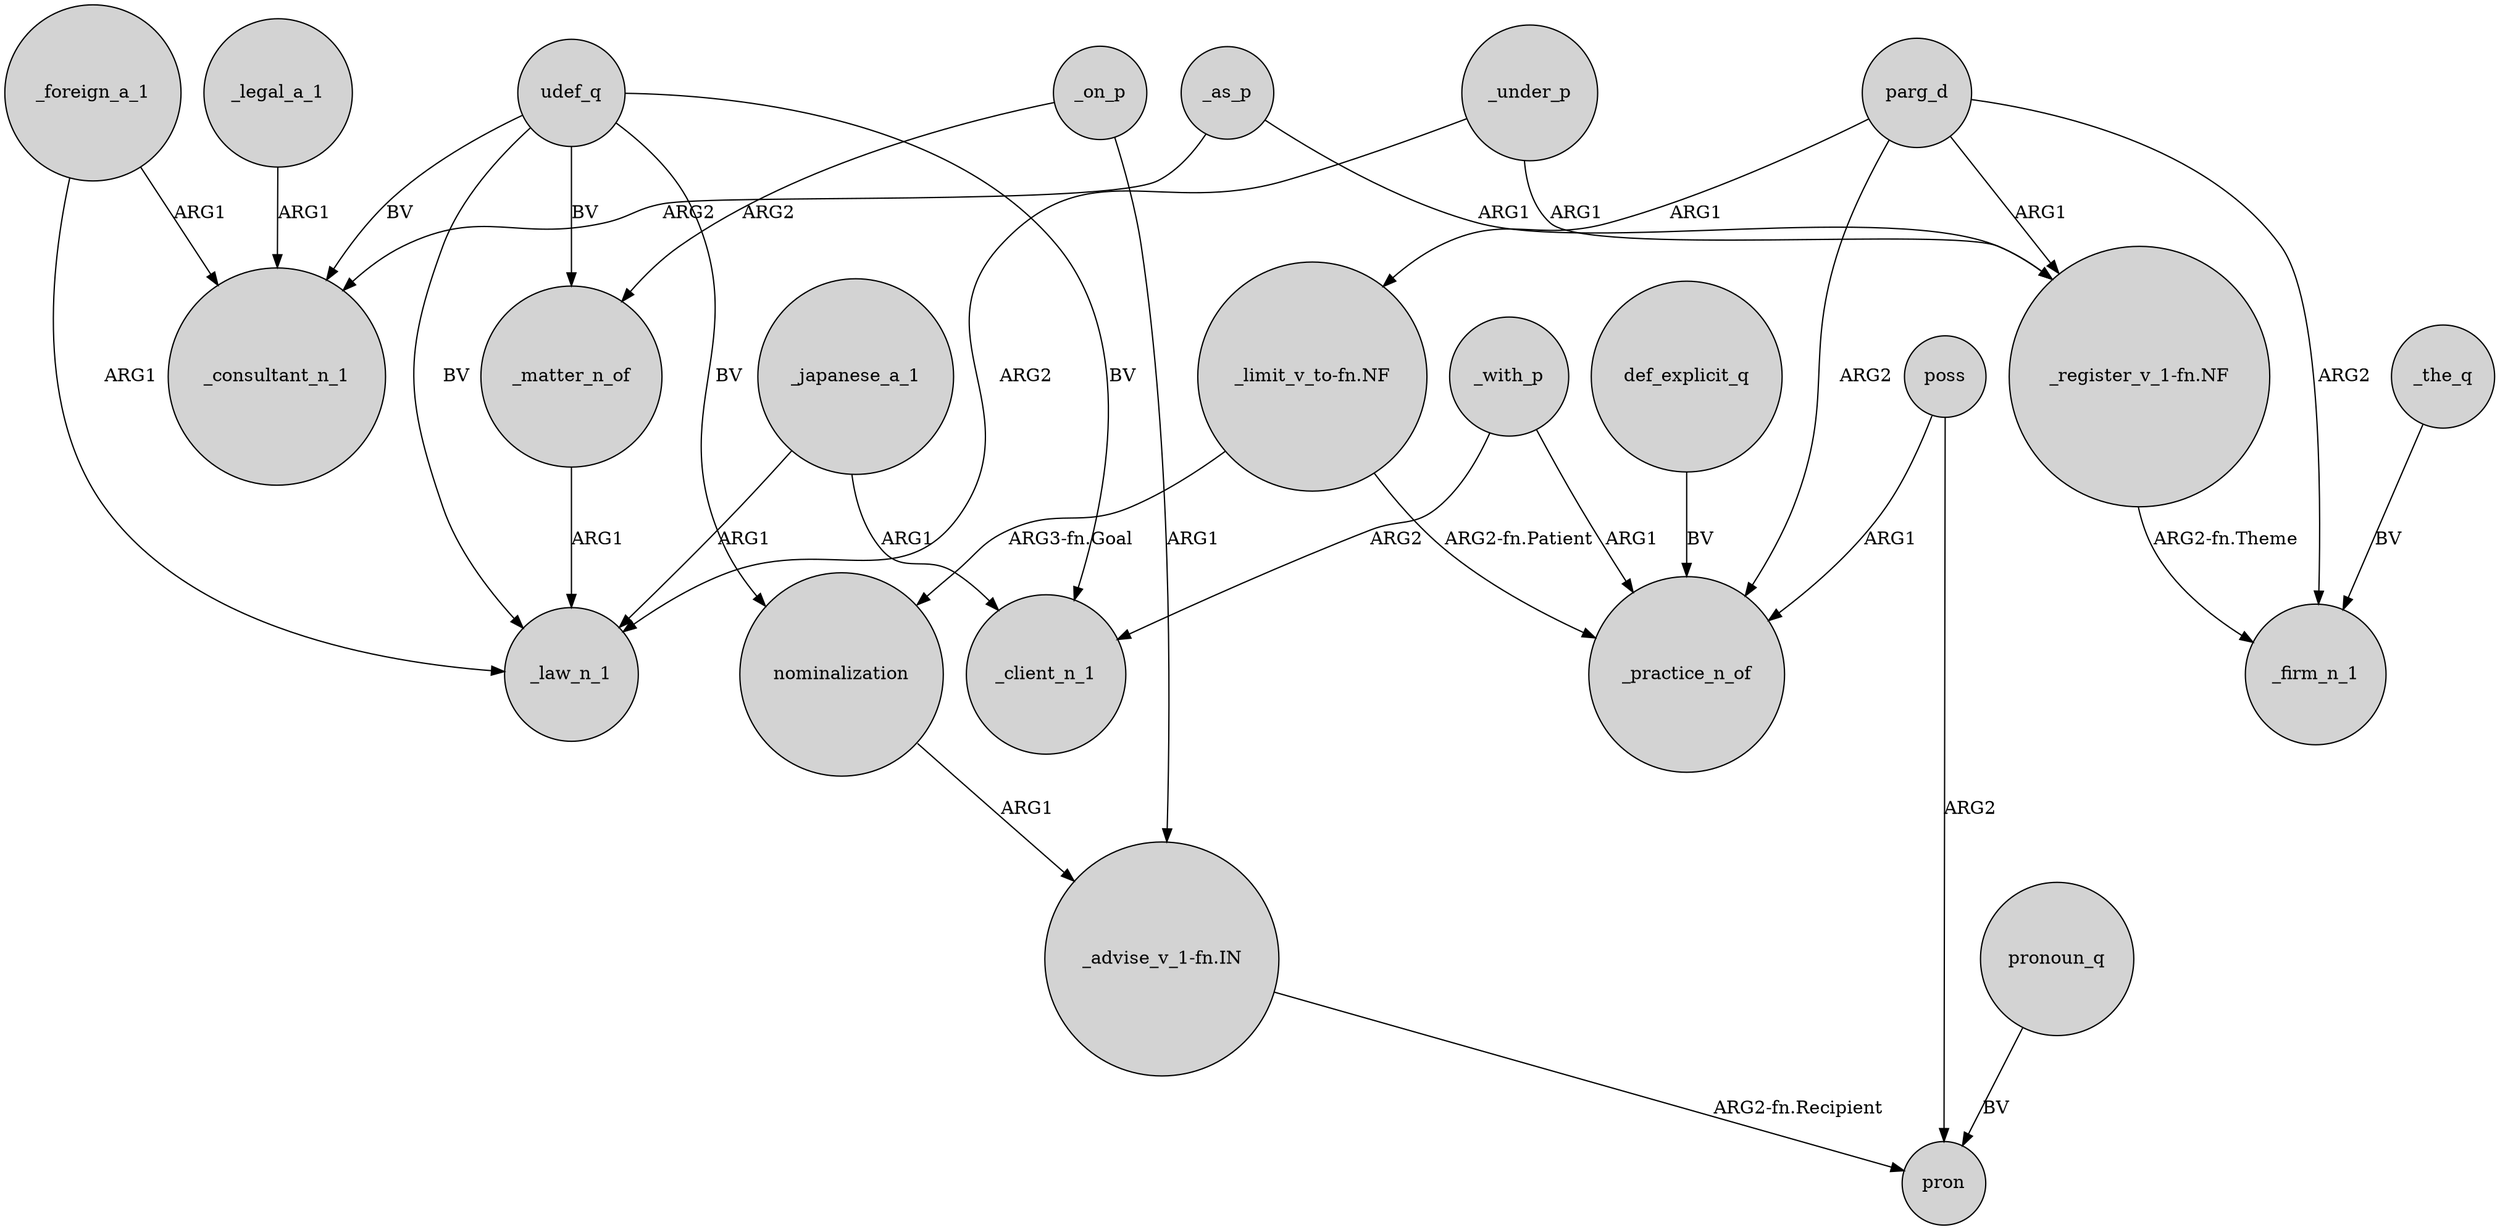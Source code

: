 digraph {
	node [shape=circle style=filled]
	_japanese_a_1 -> _client_n_1 [label=ARG1]
	"_limit_v_to-fn.NF" -> nominalization [label="ARG3-fn.Goal"]
	poss -> pron [label=ARG2]
	"_limit_v_to-fn.NF" -> _practice_n_of [label="ARG2-fn.Patient"]
	_as_p -> "_register_v_1-fn.NF" [label=ARG1]
	parg_d -> "_register_v_1-fn.NF" [label=ARG1]
	def_explicit_q -> _practice_n_of [label=BV]
	_matter_n_of -> _law_n_1 [label=ARG1]
	_foreign_a_1 -> _consultant_n_1 [label=ARG1]
	udef_q -> _law_n_1 [label=BV]
	_with_p -> _practice_n_of [label=ARG1]
	parg_d -> "_limit_v_to-fn.NF" [label=ARG1]
	_as_p -> _consultant_n_1 [label=ARG2]
	_under_p -> "_register_v_1-fn.NF" [label=ARG1]
	poss -> _practice_n_of [label=ARG1]
	pronoun_q -> pron [label=BV]
	_legal_a_1 -> _consultant_n_1 [label=ARG1]
	udef_q -> _matter_n_of [label=BV]
	_foreign_a_1 -> _law_n_1 [label=ARG1]
	"_advise_v_1-fn.IN" -> pron [label="ARG2-fn.Recipient"]
	"_register_v_1-fn.NF" -> _firm_n_1 [label="ARG2-fn.Theme"]
	_on_p -> _matter_n_of [label=ARG2]
	udef_q -> _client_n_1 [label=BV]
	udef_q -> nominalization [label=BV]
	_with_p -> _client_n_1 [label=ARG2]
	udef_q -> _consultant_n_1 [label=BV]
	_the_q -> _firm_n_1 [label=BV]
	_on_p -> "_advise_v_1-fn.IN" [label=ARG1]
	_japanese_a_1 -> _law_n_1 [label=ARG1]
	parg_d -> _firm_n_1 [label=ARG2]
	parg_d -> _practice_n_of [label=ARG2]
	nominalization -> "_advise_v_1-fn.IN" [label=ARG1]
	_under_p -> _law_n_1 [label=ARG2]
}
